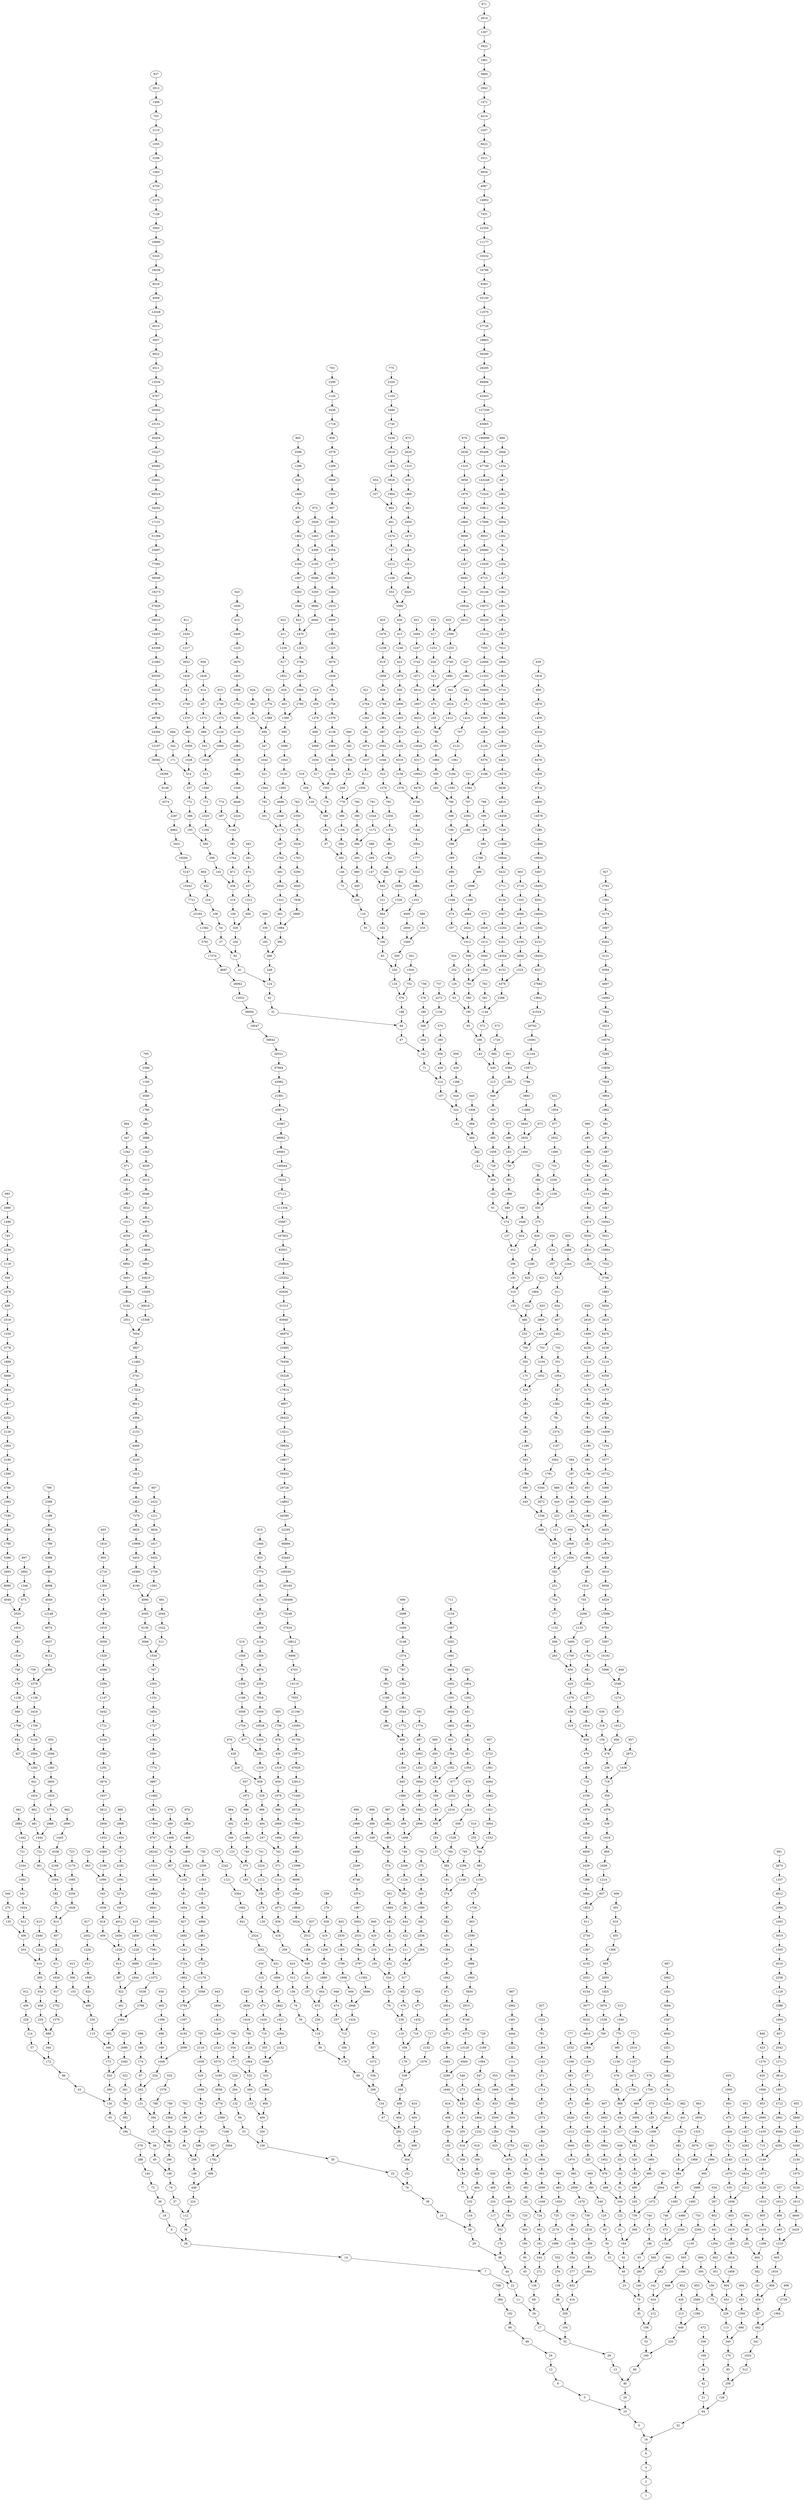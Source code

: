 strict digraph "" {
	2 -> 1;
	3 -> 10;
	10 -> 5;
	5 -> 16;
	16 -> 8;
	8 -> 4;
	4 -> 2;
	6 -> 3;
	7 -> 22;
	22 -> 11;
	11 -> 34;
	34 -> 17;
	17 -> 52;
	52 -> 26;
	26 -> 13;
	13 -> 40;
	40 -> 20;
	20 -> 10;
	9 -> 28;
	28 -> 14;
	14 -> 7;
	12 -> 6;
	15 -> 46;
	46 -> 23;
	23 -> 70;
	70 -> 35;
	35 -> 106;
	106 -> 53;
	53 -> 160;
	160 -> 80;
	80 -> 40;
	18 -> 9;
	19 -> 58;
	58 -> 29;
	29 -> 88;
	88 -> 44;
	44 -> 22;
	21 -> 64;
	64 -> 32;
	32 -> 16;
	24 -> 12;
	25 -> 76;
	76 -> 38;
	38 -> 19;
	27 -> 82;
	82 -> 41;
	41 -> 124;
	124 -> 62;
	62 -> 31;
	31 -> 94;
	94 -> 47;
	47 -> 142;
	142 -> 71;
	71 -> 214;
	214 -> 107;
	107 -> 322;
	322 -> 161;
	161 -> 484;
	484 -> 242;
	242 -> 121;
	121 -> 364;
	364 -> 182;
	182 -> 91;
	91 -> 274;
	274 -> 137;
	137 -> 412;
	412 -> 206;
	206 -> 103;
	103 -> 310;
	310 -> 155;
	155 -> 466;
	466 -> 233;
	233 -> 700;
	700 -> 350;
	350 -> 175;
	175 -> 526;
	526 -> 263;
	263 -> 790;
	790 -> 395;
	395 -> 1186;
	1186 -> 593;
	593 -> 1780;
	1780 -> 890;
	890 -> 445;
	445 -> 1336;
	1336 -> 668;
	668 -> 334;
	334 -> 167;
	167 -> 502;
	502 -> 251;
	251 -> 754;
	754 -> 377;
	377 -> 1132;
	1132 -> 566;
	566 -> 283;
	283 -> 850;
	850 -> 425;
	425 -> 1276;
	1276 -> 638;
	638 -> 319;
	319 -> 958;
	958 -> 479;
	479 -> 1438;
	1438 -> 719;
	719 -> 2158;
	2158 -> 1079;
	1079 -> 3238;
	3238 -> 1619;
	1619 -> 4858;
	4858 -> 2429;
	2429 -> 7288;
	7288 -> 3644;
	3644 -> 1822;
	1822 -> 911;
	911 -> 2734;
	2734 -> 1367;
	1367 -> 4102;
	4102 -> 2051;
	2051 -> 6154;
	6154 -> 3077;
	3077 -> 9232;
	9232 -> 4616;
	4616 -> 2308;
	2308 -> 1154;
	1154 -> 577;
	577 -> 1732;
	1732 -> 866;
	866 -> 433;
	433 -> 1300;
	1300 -> 650;
	650 -> 325;
	325 -> 976;
	976 -> 488;
	488 -> 244;
	244 -> 122;
	122 -> 61;
	61 -> 184;
	184 -> 92;
	92 -> 46;
	30 -> 15;
	33 -> 100;
	100 -> 50;
	50 -> 25;
	36 -> 18;
	37 -> 112;
	112 -> 56;
	56 -> 28;
	39 -> 118;
	118 -> 59;
	59 -> 178;
	178 -> 89;
	89 -> 268;
	268 -> 134;
	134 -> 67;
	67 -> 202;
	202 -> 101;
	101 -> 304;
	304 -> 152;
	152 -> 76;
	42 -> 21;
	43 -> 130;
	130 -> 65;
	65 -> 196;
	196 -> 98;
	98 -> 49;
	49 -> 148;
	148 -> 74;
	74 -> 37;
	45 -> 136;
	136 -> 68;
	68 -> 34;
	48 -> 24;
	51 -> 154;
	154 -> 77;
	77 -> 232;
	232 -> 116;
	116 -> 58;
	54 -> 27;
	55 -> 166;
	166 -> 83;
	83 -> 250;
	250 -> 125;
	125 -> 376;
	376 -> 188;
	188 -> 94;
	57 -> 172;
	172 -> 86;
	86 -> 43;
	60 -> 30;
	63 -> 190;
	190 -> 95;
	95 -> 286;
	286 -> 143;
	143 -> 430;
	430 -> 215;
	215 -> 646;
	646 -> 323;
	323 -> 970;
	970 -> 485;
	485 -> 1456;
	1456 -> 728;
	728 -> 364;
	66 -> 33;
	69 -> 208;
	208 -> 104;
	104 -> 52;
	72 -> 36;
	73 -> 220;
	220 -> 110;
	110 -> 55;
	75 -> 226;
	226 -> 113;
	113 -> 340;
	340 -> 170;
	170 -> 85;
	85 -> 256;
	256 -> 128;
	128 -> 64;
	78 -> 39;
	79 -> 238;
	238 -> 119;
	119 -> 358;
	358 -> 179;
	179 -> 538;
	538 -> 269;
	269 -> 808;
	808 -> 404;
	404 -> 202;
	81 -> 244;
	84 -> 42;
	87 -> 262;
	262 -> 131;
	131 -> 394;
	394 -> 197;
	197 -> 592;
	592 -> 296;
	296 -> 148;
	90 -> 45;
	93 -> 280;
	280 -> 140;
	140 -> 70;
	96 -> 48;
	97 -> 292;
	292 -> 146;
	146 -> 73;
	99 -> 298;
	298 -> 149;
	149 -> 448;
	448 -> 224;
	224 -> 112;
	102 -> 51;
	105 -> 316;
	316 -> 158;
	158 -> 79;
	108 -> 54;
	109 -> 328;
	328 -> 164;
	164 -> 82;
	111 -> 334;
	114 -> 57;
	115 -> 346;
	346 -> 173;
	173 -> 520;
	520 -> 260;
	260 -> 130;
	117 -> 352;
	352 -> 176;
	176 -> 88;
	120 -> 60;
	123 -> 370;
	370 -> 185;
	185 -> 556;
	556 -> 278;
	278 -> 139;
	139 -> 418;
	418 -> 209;
	209 -> 628;
	628 -> 314;
	314 -> 157;
	157 -> 472;
	472 -> 236;
	236 -> 118;
	126 -> 63;
	127 -> 382;
	382 -> 191;
	191 -> 574;
	574 -> 287;
	287 -> 862;
	862 -> 431;
	431 -> 1294;
	1294 -> 647;
	647 -> 1942;
	1942 -> 971;
	971 -> 2914;
	2914 -> 1457;
	1457 -> 4372;
	4372 -> 2186;
	2186 -> 1093;
	1093 -> 3280;
	3280 -> 1640;
	1640 -> 820;
	820 -> 410;
	410 -> 205;
	205 -> 616;
	616 -> 308;
	308 -> 154;
	129 -> 388;
	388 -> 194;
	194 -> 97;
	132 -> 66;
	133 -> 400;
	400 -> 200;
	200 -> 100;
	135 -> 406;
	406 -> 203;
	203 -> 610;
	610 -> 305;
	305 -> 916;
	916 -> 458;
	458 -> 229;
	229 -> 688;
	688 -> 344;
	344 -> 172;
	138 -> 69;
	141 -> 424;
	424 -> 212;
	212 -> 106;
	144 -> 72;
	145 -> 436;
	436 -> 218;
	218 -> 109;
	147 -> 442;
	442 -> 221;
	221 -> 664;
	664 -> 332;
	332 -> 166;
	150 -> 75;
	151 -> 454;
	454 -> 227;
	227 -> 682;
	682 -> 341;
	341 -> 1024;
	1024 -> 512;
	512 -> 256;
	153 -> 460;
	460 -> 230;
	230 -> 115;
	156 -> 78;
	159 -> 478;
	478 -> 239;
	239 -> 718;
	718 -> 359;
	359 -> 1078;
	1078 -> 539;
	539 -> 1618;
	1618 -> 809;
	809 -> 2428;
	2428 -> 1214;
	1214 -> 607;
	607 -> 1822;
	162 -> 81;
	163 -> 490;
	490 -> 245;
	245 -> 736;
	736 -> 368;
	368 -> 184;
	165 -> 496;
	496 -> 248;
	248 -> 124;
	168 -> 84;
	169 -> 508;
	508 -> 254;
	254 -> 127;
	171 -> 514;
	514 -> 257;
	257 -> 772;
	772 -> 386;
	386 -> 193;
	193 -> 580;
	580 -> 290;
	290 -> 145;
	174 -> 87;
	177 -> 532;
	532 -> 266;
	266 -> 133;
	180 -> 90;
	181 -> 544;
	544 -> 272;
	272 -> 136;
	183 -> 550;
	550 -> 275;
	275 -> 826;
	826 -> 413;
	413 -> 1240;
	1240 -> 620;
	620 -> 310;
	186 -> 93;
	187 -> 562;
	562 -> 281;
	281 -> 844;
	844 -> 422;
	422 -> 211;
	211 -> 634;
	634 -> 317;
	317 -> 952;
	952 -> 476;
	476 -> 238;
	189 -> 568;
	568 -> 284;
	284 -> 142;
	192 -> 96;
	195 -> 586;
	586 -> 293;
	293 -> 880;
	880 -> 440;
	440 -> 220;
	198 -> 99;
	199 -> 598;
	598 -> 299;
	299 -> 898;
	898 -> 449;
	449 -> 1348;
	1348 -> 674;
	674 -> 337;
	337 -> 1012;
	1012 -> 506;
	506 -> 253;
	253 -> 760;
	760 -> 380;
	380 -> 190;
	201 -> 604;
	604 -> 302;
	302 -> 151;
	204 -> 102;
	207 -> 622;
	622 -> 311;
	311 -> 934;
	934 -> 467;
	467 -> 1402;
	1402 -> 701;
	701 -> 2104;
	2104 -> 1052;
	1052 -> 526;
	210 -> 105;
	213 -> 640;
	640 -> 320;
	320 -> 160;
	216 -> 108;
	217 -> 652;
	652 -> 326;
	326 -> 163;
	219 -> 658;
	658 -> 329;
	329 -> 988;
	988 -> 494;
	494 -> 247;
	247 -> 742;
	742 -> 371;
	371 -> 1114;
	1114 -> 557;
	557 -> 1672;
	1672 -> 836;
	836 -> 418;
	222 -> 111;
	223 -> 670;
	670 -> 335;
	335 -> 1006;
	1006 -> 503;
	503 -> 1510;
	1510 -> 755;
	755 -> 2266;
	2266 -> 1133;
	1133 -> 3400;
	3400 -> 1700;
	1700 -> 850;
	225 -> 676;
	676 -> 338;
	338 -> 169;
	228 -> 114;
	231 -> 694;
	694 -> 347;
	347 -> 1042;
	1042 -> 521;
	521 -> 1564;
	1564 -> 782;
	782 -> 391;
	391 -> 1174;
	1174 -> 587;
	587 -> 1762;
	1762 -> 881;
	881 -> 2644;
	2644 -> 1322;
	1322 -> 661;
	661 -> 1984;
	1984 -> 992;
	992 -> 496;
	234 -> 117;
	235 -> 706;
	706 -> 353;
	353 -> 1060;
	1060 -> 530;
	530 -> 265;
	265 -> 796;
	796 -> 398;
	398 -> 199;
	237 -> 712;
	712 -> 356;
	356 -> 178;
	240 -> 120;
	241 -> 724;
	724 -> 362;
	362 -> 181;
	243 -> 730;
	730 -> 365;
	365 -> 1096;
	1096 -> 548;
	548 -> 274;
	246 -> 123;
	249 -> 748;
	748 -> 374;
	374 -> 187;
	252 -> 126;
	255 -> 766;
	766 -> 383;
	383 -> 1150;
	1150 -> 575;
	575 -> 1726;
	1726 -> 863;
	863 -> 2590;
	2590 -> 1295;
	1295 -> 3886;
	3886 -> 1943;
	1943 -> 5830;
	5830 -> 2915;
	2915 -> 8746;
	8746 -> 4373;
	4373 -> 13120;
	13120 -> 6560;
	6560 -> 3280;
	258 -> 129;
	259 -> 778;
	778 -> 389;
	389 -> 1168;
	1168 -> 584;
	584 -> 292;
	261 -> 784;
	784 -> 392;
	392 -> 196;
	264 -> 132;
	267 -> 802;
	802 -> 401;
	401 -> 1204;
	1204 -> 602;
	602 -> 301;
	301 -> 904;
	904 -> 452;
	452 -> 226;
	270 -> 135;
	271 -> 814;
	814 -> 407;
	407 -> 1222;
	1222 -> 611;
	611 -> 1834;
	1834 -> 917;
	917 -> 2752;
	2752 -> 1376;
	1376 -> 688;
	273 -> 820;
	276 -> 138;
	277 -> 832;
	832 -> 416;
	416 -> 208;
	279 -> 838;
	838 -> 419;
	419 -> 1258;
	1258 -> 629;
	629 -> 1888;
	1888 -> 944;
	944 -> 472;
	282 -> 141;
	285 -> 856;
	856 -> 428;
	428 -> 214;
	288 -> 144;
	289 -> 868;
	868 -> 434;
	434 -> 217;
	291 -> 874;
	874 -> 437;
	437 -> 1312;
	1312 -> 656;
	656 -> 328;
	294 -> 147;
	295 -> 886;
	886 -> 443;
	443 -> 1330;
	1330 -> 665;
	665 -> 1996;
	1996 -> 998;
	998 -> 499;
	499 -> 1498;
	1498 -> 749;
	749 -> 2248;
	2248 -> 1124;
	1124 -> 562;
	297 -> 892;
	892 -> 446;
	446 -> 223;
	300 -> 150;
	303 -> 910;
	910 -> 455;
	455 -> 1366;
	1366 -> 683;
	683 -> 2050;
	2050 -> 1025;
	1025 -> 3076;
	3076 -> 1538;
	1538 -> 769;
	769 -> 2308;
	306 -> 153;
	307 -> 922;
	922 -> 461;
	461 -> 1384;
	1384 -> 692;
	692 -> 346;
	309 -> 928;
	928 -> 464;
	464 -> 232;
	312 -> 156;
	313 -> 940;
	940 -> 470;
	470 -> 235;
	315 -> 946;
	946 -> 473;
	473 -> 1420;
	1420 -> 710;
	710 -> 355;
	355 -> 1066;
	1066 -> 533;
	533 -> 1600;
	1600 -> 800;
	800 -> 400;
	318 -> 159;
	321 -> 964;
	964 -> 482;
	482 -> 241;
	324 -> 162;
	327 -> 982;
	982 -> 491;
	491 -> 1474;
	1474 -> 737;
	737 -> 2212;
	2212 -> 1106;
	1106 -> 553;
	553 -> 1660;
	1660 -> 830;
	830 -> 415;
	415 -> 1246;
	1246 -> 623;
	623 -> 1870;
	1870 -> 935;
	935 -> 2806;
	2806 -> 1403;
	1403 -> 4210;
	4210 -> 2105;
	2105 -> 6316;
	6316 -> 3158;
	3158 -> 1579;
	1579 -> 4738;
	4738 -> 2369;
	2369 -> 7108;
	7108 -> 3554;
	3554 -> 1777;
	1777 -> 5332;
	5332 -> 2666;
	2666 -> 1333;
	1333 -> 4000;
	4000 -> 2000;
	2000 -> 1000;
	1000 -> 500;
	500 -> 250;
	330 -> 165;
	331 -> 994;
	994 -> 497;
	497 -> 1492;
	1492 -> 746;
	746 -> 373;
	373 -> 1120;
	1120 -> 560;
	560 -> 280;
	333 -> 1000;
	336 -> 168;
	339 -> 1018;
	1018 -> 509;
	509 -> 1528;
	1528 -> 764;
	764 -> 382;
	342 -> 171;
	343 -> 1030;
	1030 -> 515;
	515 -> 1546;
	1546 -> 773;
	773 -> 2320;
	2320 -> 1160;
	1160 -> 580;
	345 -> 1036;
	1036 -> 518;
	518 -> 259;
	348 -> 174;
	349 -> 1048;
	1048 -> 524;
	524 -> 262;
	351 -> 1054;
	1054 -> 527;
	527 -> 1582;
	1582 -> 791;
	791 -> 2374;
	2374 -> 1187;
	1187 -> 3562;
	3562 -> 1781;
	1781 -> 5344;
	5344 -> 2672;
	2672 -> 1336;
	354 -> 177;
	357 -> 1072;
	1072 -> 536;
	536 -> 268;
	360 -> 180;
	361 -> 1084;
	1084 -> 542;
	542 -> 271;
	363 -> 1090;
	1090 -> 545;
	545 -> 1636;
	1636 -> 818;
	818 -> 409;
	409 -> 1228;
	1228 -> 614;
	614 -> 307;
	366 -> 183;
	367 -> 1102;
	1102 -> 551;
	551 -> 1654;
	1654 -> 827;
	827 -> 2482;
	2482 -> 1241;
	1241 -> 3724;
	3724 -> 1862;
	1862 -> 931;
	931 -> 2794;
	2794 -> 1397;
	1397 -> 4192;
	4192 -> 2096;
	2096 -> 1048;
	369 -> 1108;
	1108 -> 554;
	554 -> 277;
	372 -> 186;
	375 -> 1126;
	1126 -> 563;
	563 -> 1690;
	1690 -> 845;
	845 -> 2536;
	2536 -> 1268;
	1268 -> 634;
	378 -> 189;
	379 -> 1138;
	1138 -> 569;
	569 -> 1708;
	1708 -> 854;
	854 -> 427;
	427 -> 1282;
	1282 -> 641;
	641 -> 1924;
	1924 -> 962;
	962 -> 481;
	481 -> 1444;
	1444 -> 722;
	722 -> 361;
	381 -> 1144;
	1144 -> 572;
	572 -> 286;
	384 -> 192;
	385 -> 1156;
	1156 -> 578;
	578 -> 289;
	387 -> 1162;
	1162 -> 581;
	581 -> 1744;
	1744 -> 872;
	872 -> 436;
	390 -> 195;
	393 -> 1180;
	1180 -> 590;
	590 -> 295;
	396 -> 198;
	397 -> 1192;
	1192 -> 596;
	596 -> 298;
	399 -> 1198;
	1198 -> 599;
	599 -> 1798;
	1798 -> 899;
	899 -> 2698;
	2698 -> 1349;
	1349 -> 4048;
	4048 -> 2024;
	2024 -> 1012;
	402 -> 201;
	403 -> 1210;
	1210 -> 605;
	605 -> 1816;
	1816 -> 908;
	908 -> 454;
	405 -> 1216;
	1216 -> 608;
	608 -> 304;
	408 -> 204;
	411 -> 1234;
	1234 -> 617;
	617 -> 1852;
	1852 -> 926;
	926 -> 463;
	463 -> 1390;
	1390 -> 695;
	695 -> 2086;
	2086 -> 1043;
	1043 -> 3130;
	3130 -> 1565;
	1565 -> 4696;
	4696 -> 2348;
	2348 -> 1174;
	414 -> 207;
	417 -> 1252;
	1252 -> 626;
	626 -> 313;
	420 -> 210;
	421 -> 1264;
	1264 -> 632;
	632 -> 316;
	423 -> 1270;
	1270 -> 635;
	635 -> 1906;
	1906 -> 953;
	953 -> 2860;
	2860 -> 1430;
	1430 -> 715;
	715 -> 2146;
	2146 -> 1073;
	1073 -> 3220;
	3220 -> 1610;
	1610 -> 805;
	805 -> 2416;
	2416 -> 1208;
	1208 -> 604;
	426 -> 213;
	429 -> 1288;
	1288 -> 644;
	644 -> 322;
	432 -> 216;
	435 -> 1306;
	1306 -> 653;
	653 -> 1960;
	1960 -> 980;
	980 -> 490;
	438 -> 219;
	439 -> 1318;
	1318 -> 659;
	659 -> 1978;
	1978 -> 989;
	989 -> 2968;
	2968 -> 1484;
	1484 -> 742;
	441 -> 1324;
	1324 -> 662;
	662 -> 331;
	444 -> 222;
	447 -> 1342;
	1342 -> 671;
	671 -> 2014;
	2014 -> 1007;
	1007 -> 3022;
	3022 -> 1511;
	1511 -> 4534;
	4534 -> 2267;
	2267 -> 6802;
	6802 -> 3401;
	3401 -> 10204;
	10204 -> 5102;
	5102 -> 2551;
	2551 -> 7654;
	7654 -> 3827;
	3827 -> 11482;
	11482 -> 5741;
	5741 -> 17224;
	17224 -> 8612;
	8612 -> 4306;
	4306 -> 2153;
	2153 -> 6460;
	6460 -> 3230;
	3230 -> 1615;
	1615 -> 4846;
	4846 -> 2423;
	2423 -> 7270;
	7270 -> 3635;
	3635 -> 10906;
	10906 -> 5453;
	5453 -> 16360;
	16360 -> 8180;
	8180 -> 4090;
	4090 -> 2045;
	2045 -> 6136;
	6136 -> 3068;
	3068 -> 1534;
	1534 -> 767;
	767 -> 2302;
	2302 -> 1151;
	1151 -> 3454;
	3454 -> 1727;
	1727 -> 5182;
	5182 -> 2591;
	2591 -> 7774;
	7774 -> 3887;
	3887 -> 11662;
	11662 -> 5831;
	5831 -> 17494;
	17494 -> 8747;
	8747 -> 26242;
	26242 -> 13121;
	13121 -> 39364;
	39364 -> 19682;
	19682 -> 9841;
	9841 -> 29524;
	29524 -> 14762;
	14762 -> 7381;
	7381 -> 22144;
	22144 -> 11072;
	11072 -> 5536;
	5536 -> 2768;
	2768 -> 1384;
	450 -> 225;
	451 -> 1354;
	1354 -> 677;
	677 -> 2032;
	2032 -> 1016;
	1016 -> 508;
	453 -> 1360;
	1360 -> 680;
	680 -> 340;
	456 -> 228;
	457 -> 1372;
	1372 -> 686;
	686 -> 343;
	459 -> 1378;
	1378 -> 689;
	689 -> 2068;
	2068 -> 1034;
	1034 -> 517;
	517 -> 1552;
	1552 -> 776;
	776 -> 388;
	462 -> 231;
	465 -> 1396;
	1396 -> 698;
	698 -> 349;
	468 -> 234;
	469 -> 1408;
	1408 -> 704;
	704 -> 352;
	471 -> 1414;
	1414 -> 707;
	707 -> 2122;
	2122 -> 1061;
	1061 -> 3184;
	3184 -> 1592;
	1592 -> 796;
	474 -> 237;
	475 -> 1426;
	1426 -> 713;
	713 -> 2140;
	2140 -> 1070;
	1070 -> 535;
	535 -> 1606;
	1606 -> 803;
	803 -> 2410;
	2410 -> 1205;
	1205 -> 3616;
	3616 -> 1808;
	1808 -> 904;
	477 -> 1432;
	1432 -> 716;
	716 -> 358;
	480 -> 240;
	483 -> 1450;
	1450 -> 725;
	725 -> 2176;
	2176 -> 1088;
	1088 -> 544;
	486 -> 243;
	487 -> 1462;
	1462 -> 731;
	731 -> 2194;
	2194 -> 1097;
	1097 -> 3292;
	3292 -> 1646;
	1646 -> 823;
	823 -> 2470;
	2470 -> 1235;
	1235 -> 3706;
	3706 -> 1853;
	1853 -> 5560;
	5560 -> 2780;
	2780 -> 1390;
	489 -> 1468;
	1468 -> 734;
	734 -> 367;
	492 -> 246;
	493 -> 1480;
	1480 -> 740;
	740 -> 370;
	495 -> 1486;
	1486 -> 743;
	743 -> 2230;
	2230 -> 1115;
	1115 -> 3346;
	3346 -> 1673;
	1673 -> 5020;
	5020 -> 2510;
	2510 -> 1255;
	1255 -> 3766;
	3766 -> 1883;
	1883 -> 5650;
	5650 -> 2825;
	2825 -> 8476;
	8476 -> 4238;
	4238 -> 2119;
	2119 -> 6358;
	6358 -> 3179;
	3179 -> 9538;
	9538 -> 4769;
	4769 -> 14308;
	14308 -> 7154;
	7154 -> 3577;
	3577 -> 10732;
	10732 -> 5366;
	5366 -> 2683;
	2683 -> 8050;
	8050 -> 4025;
	4025 -> 12076;
	12076 -> 6038;
	6038 -> 3019;
	3019 -> 9058;
	9058 -> 4529;
	4529 -> 13588;
	13588 -> 6794;
	6794 -> 3397;
	3397 -> 10192;
	10192 -> 5096;
	5096 -> 2548;
	2548 -> 1274;
	1274 -> 637;
	637 -> 1912;
	1912 -> 956;
	956 -> 478;
	498 -> 249;
	501 -> 1504;
	1504 -> 752;
	752 -> 376;
	504 -> 252;
	505 -> 1516;
	1516 -> 758;
	758 -> 379;
	507 -> 1522;
	1522 -> 761;
	761 -> 2284;
	2284 -> 1142;
	1142 -> 571;
	571 -> 1714;
	1714 -> 857;
	857 -> 2572;
	2572 -> 1286;
	1286 -> 643;
	643 -> 1930;
	1930 -> 965;
	965 -> 2896;
	2896 -> 1448;
	1448 -> 724;
	510 -> 255;
	511 -> 1534;
	513 -> 1540;
	1540 -> 770;
	770 -> 385;
	516 -> 258;
	519 -> 1558;
	1558 -> 779;
	779 -> 2338;
	2338 -> 1169;
	1169 -> 3508;
	3508 -> 1754;
	1754 -> 877;
	877 -> 2632;
	2632 -> 1316;
	1316 -> 658;
	522 -> 261;
	523 -> 1570;
	1570 -> 785;
	785 -> 2356;
	2356 -> 1178;
	1178 -> 589;
	589 -> 1768;
	1768 -> 884;
	884 -> 442;
	525 -> 1576;
	1576 -> 788;
	788 -> 394;
	528 -> 264;
	529 -> 1588;
	1588 -> 794;
	794 -> 397;
	531 -> 1594;
	1594 -> 797;
	797 -> 2392;
	2392 -> 1196;
	1196 -> 598;
	534 -> 267;
	537 -> 1612;
	1612 -> 806;
	806 -> 403;
	540 -> 270;
	541 -> 1624;
	1624 -> 812;
	812 -> 406;
	543 -> 1630;
	1630 -> 815;
	815 -> 2446;
	2446 -> 1223;
	1223 -> 3670;
	3670 -> 1835;
	1835 -> 5506;
	5506 -> 2753;
	2753 -> 8260;
	8260 -> 4130;
	4130 -> 2065;
	2065 -> 6196;
	6196 -> 3098;
	3098 -> 1549;
	1549 -> 4648;
	4648 -> 2324;
	2324 -> 1162;
	546 -> 273;
	547 -> 1642;
	1642 -> 821;
	821 -> 2464;
	2464 -> 1232;
	1232 -> 616;
	549 -> 1648;
	1648 -> 824;
	824 -> 412;
	552 -> 276;
	555 -> 1666;
	1666 -> 833;
	833 -> 2500;
	2500 -> 1250;
	1250 -> 625;
	625 -> 1876;
	1876 -> 938;
	938 -> 469;
	558 -> 279;
	559 -> 1678;
	1678 -> 839;
	839 -> 2518;
	2518 -> 1259;
	1259 -> 3778;
	3778 -> 1889;
	1889 -> 5668;
	5668 -> 2834;
	2834 -> 1417;
	1417 -> 4252;
	4252 -> 2126;
	2126 -> 1063;
	1063 -> 3190;
	3190 -> 1595;
	1595 -> 4786;
	4786 -> 2393;
	2393 -> 7180;
	7180 -> 3590;
	3590 -> 1795;
	1795 -> 5386;
	5386 -> 2693;
	2693 -> 8080;
	8080 -> 4040;
	4040 -> 2020;
	2020 -> 1010;
	1010 -> 505;
	561 -> 1684;
	1684 -> 842;
	842 -> 421;
	564 -> 282;
	565 -> 1696;
	1696 -> 848;
	848 -> 424;
	567 -> 1702;
	1702 -> 851;
	851 -> 2554;
	2554 -> 1277;
	1277 -> 3832;
	3832 -> 1916;
	1916 -> 958;
	570 -> 285;
	573 -> 1720;
	1720 -> 860;
	860 -> 430;
	576 -> 288;
	579 -> 1738;
	1738 -> 869;
	869 -> 2608;
	2608 -> 1304;
	1304 -> 652;
	582 -> 291;
	583 -> 1750;
	1750 -> 875;
	875 -> 2626;
	2626 -> 1313;
	1313 -> 3940;
	3940 -> 1970;
	1970 -> 985;
	985 -> 2956;
	2956 -> 1478;
	1478 -> 739;
	739 -> 2218;
	2218 -> 1109;
	1109 -> 3328;
	3328 -> 1664;
	1664 -> 832;
	585 -> 1756;
	1756 -> 878;
	878 -> 439;
	588 -> 294;
	591 -> 1774;
	1774 -> 887;
	887 -> 2662;
	2662 -> 1331;
	1331 -> 3994;
	3994 -> 1997;
	1997 -> 5992;
	5992 -> 2996;
	2996 -> 1498;
	594 -> 297;
	595 -> 1786;
	1786 -> 893;
	893 -> 2680;
	2680 -> 1340;
	1340 -> 670;
	597 -> 1792;
	1792 -> 896;
	896 -> 448;
	600 -> 300;
	601 -> 1804;
	1804 -> 902;
	902 -> 451;
	603 -> 1810;
	1810 -> 905;
	905 -> 2716;
	2716 -> 1358;
	1358 -> 679;
	679 -> 2038;
	2038 -> 1019;
	1019 -> 3058;
	3058 -> 1529;
	1529 -> 4588;
	4588 -> 2294;
	2294 -> 1147;
	1147 -> 3442;
	3442 -> 1721;
	1721 -> 5164;
	5164 -> 2582;
	2582 -> 1291;
	1291 -> 3874;
	3874 -> 1937;
	1937 -> 5812;
	5812 -> 2906;
	2906 -> 1453;
	1453 -> 4360;
	4360 -> 2180;
	2180 -> 1090;
	606 -> 303;
	609 -> 1828;
	1828 -> 914;
	914 -> 457;
	612 -> 306;
	613 -> 1840;
	1840 -> 920;
	920 -> 460;
	615 -> 1846;
	1846 -> 923;
	923 -> 2770;
	2770 -> 1385;
	1385 -> 4156;
	4156 -> 2078;
	2078 -> 1039;
	1039 -> 3118;
	3118 -> 1559;
	1559 -> 4678;
	4678 -> 2339;
	2339 -> 7018;
	7018 -> 3509;
	3509 -> 10528;
	10528 -> 5264;
	5264 -> 2632;
	618 -> 309;
	619 -> 1858;
	1858 -> 929;
	929 -> 2788;
	2788 -> 1394;
	1394 -> 697;
	697 -> 2092;
	2092 -> 1046;
	1046 -> 523;
	621 -> 1864;
	1864 -> 932;
	932 -> 466;
	624 -> 312;
	627 -> 1882;
	1882 -> 941;
	941 -> 2824;
	2824 -> 1412;
	1412 -> 706;
	630 -> 315;
	631 -> 1894;
	1894 -> 947;
	947 -> 2842;
	2842 -> 1421;
	1421 -> 4264;
	4264 -> 2132;
	2132 -> 1066;
	633 -> 1900;
	1900 -> 950;
	950 -> 475;
	636 -> 318;
	639 -> 1918;
	1918 -> 959;
	959 -> 2878;
	2878 -> 1439;
	1439 -> 4318;
	4318 -> 2159;
	2159 -> 6478;
	6478 -> 3239;
	3239 -> 9718;
	9718 -> 4859;
	4859 -> 14578;
	14578 -> 7289;
	7289 -> 21868;
	21868 -> 10934;
	10934 -> 5467;
	5467 -> 16402;
	16402 -> 8201;
	8201 -> 24604;
	24604 -> 12302;
	12302 -> 6151;
	6151 -> 18454;
	18454 -> 9227;
	9227 -> 27682;
	27682 -> 13841;
	13841 -> 41524;
	41524 -> 20762;
	20762 -> 10381;
	10381 -> 31144;
	31144 -> 15572;
	15572 -> 7786;
	7786 -> 3893;
	3893 -> 11680;
	11680 -> 5840;
	5840 -> 2920;
	2920 -> 1460;
	1460 -> 730;
	642 -> 321;
	645 -> 1936;
	1936 -> 968;
	968 -> 484;
	648 -> 324;
	649 -> 1948;
	1948 -> 974;
	974 -> 487;
	651 -> 1954;
	1954 -> 977;
	977 -> 2932;
	2932 -> 1466;
	1466 -> 733;
	733 -> 2200;
	2200 -> 1100;
	1100 -> 550;
	654 -> 327;
	655 -> 1966;
	1966 -> 983;
	983 -> 2950;
	2950 -> 1475;
	1475 -> 4426;
	4426 -> 2213;
	2213 -> 6640;
	6640 -> 3320;
	3320 -> 1660;
	657 -> 1972;
	1972 -> 986;
	986 -> 493;
	660 -> 330;
	663 -> 1990;
	1990 -> 995;
	995 -> 2986;
	2986 -> 1493;
	1493 -> 4480;
	4480 -> 2240;
	2240 -> 1120;
	666 -> 333;
	667 -> 2002;
	2002 -> 1001;
	1001 -> 3004;
	3004 -> 1502;
	1502 -> 751;
	751 -> 2254;
	2254 -> 1127;
	1127 -> 3382;
	3382 -> 1691;
	1691 -> 5074;
	5074 -> 2537;
	2537 -> 7612;
	7612 -> 3806;
	3806 -> 1903;
	1903 -> 5710;
	5710 -> 2855;
	2855 -> 8566;
	8566 -> 4283;
	4283 -> 12850;
	12850 -> 6425;
	6425 -> 19276;
	19276 -> 9638;
	9638 -> 4819;
	4819 -> 14458;
	14458 -> 7229;
	7229 -> 21688;
	21688 -> 10844;
	10844 -> 5422;
	5422 -> 2711;
	2711 -> 8134;
	8134 -> 4067;
	4067 -> 12202;
	12202 -> 6101;
	6101 -> 18304;
	18304 -> 9152;
	9152 -> 4576;
	4576 -> 2288;
	2288 -> 1144;
	669 -> 2008;
	2008 -> 1004;
	1004 -> 502;
	672 -> 336;
	673 -> 2020;
	675 -> 2026;
	2026 -> 1013;
	1013 -> 3040;
	3040 -> 1520;
	1520 -> 760;
	678 -> 339;
	681 -> 2044;
	2044 -> 1022;
	1022 -> 511;
	684 -> 342;
	685 -> 2056;
	2056 -> 1028;
	1028 -> 514;
	687 -> 2062;
	2062 -> 1031;
	1031 -> 3094;
	3094 -> 1547;
	1547 -> 4642;
	4642 -> 2321;
	2321 -> 6964;
	6964 -> 3482;
	3482 -> 1741;
	1741 -> 5224;
	5224 -> 2612;
	2612 -> 1306;
	690 -> 345;
	691 -> 2074;
	2074 -> 1037;
	1037 -> 3112;
	3112 -> 1556;
	1556 -> 778;
	693 -> 2080;
	2080 -> 1040;
	1040 -> 520;
	696 -> 348;
	699 -> 2098;
	2098 -> 1049;
	1049 -> 3148;
	3148 -> 1574;
	1574 -> 787;
	787 -> 2362;
	2362 -> 1181;
	1181 -> 3544;
	3544 -> 1772;
	1772 -> 886;
	702 -> 351;
	703 -> 2110;
	2110 -> 1055;
	1055 -> 3166;
	3166 -> 1583;
	1583 -> 4750;
	4750 -> 2375;
	2375 -> 7126;
	7126 -> 3563;
	3563 -> 10690;
	10690 -> 5345;
	5345 -> 16036;
	16036 -> 8018;
	8018 -> 4009;
	4009 -> 12028;
	12028 -> 6014;
	6014 -> 3007;
	3007 -> 9022;
	9022 -> 4511;
	4511 -> 13534;
	13534 -> 6767;
	6767 -> 20302;
	20302 -> 10151;
	10151 -> 30454;
	30454 -> 15227;
	15227 -> 45682;
	45682 -> 22841;
	22841 -> 68524;
	68524 -> 34262;
	34262 -> 17131;
	17131 -> 51394;
	51394 -> 25697;
	25697 -> 77092;
	77092 -> 38546;
	38546 -> 19273;
	19273 -> 57820;
	57820 -> 28910;
	28910 -> 14455;
	14455 -> 43366;
	43366 -> 21683;
	21683 -> 65050;
	65050 -> 32525;
	32525 -> 97576;
	97576 -> 48788;
	48788 -> 24394;
	24394 -> 12197;
	12197 -> 36592;
	36592 -> 18296;
	18296 -> 9148;
	9148 -> 4574;
	4574 -> 2287;
	2287 -> 6862;
	6862 -> 3431;
	3431 -> 10294;
	10294 -> 5147;
	5147 -> 15442;
	15442 -> 7721;
	7721 -> 23164;
	23164 -> 11582;
	11582 -> 5791;
	5791 -> 17374;
	17374 -> 8687;
	8687 -> 26062;
	26062 -> 13031;
	13031 -> 39094;
	39094 -> 19547;
	19547 -> 58642;
	58642 -> 29321;
	29321 -> 87964;
	87964 -> 43982;
	43982 -> 21991;
	21991 -> 65974;
	65974 -> 32987;
	32987 -> 98962;
	98962 -> 49481;
	49481 -> 148444;
	148444 -> 74222;
	74222 -> 37111;
	37111 -> 111334;
	111334 -> 55667;
	55667 -> 167002;
	167002 -> 83501;
	83501 -> 250504;
	250504 -> 125252;
	125252 -> 62626;
	62626 -> 31313;
	31313 -> 93940;
	93940 -> 46970;
	46970 -> 23485;
	23485 -> 70456;
	70456 -> 35228;
	35228 -> 17614;
	17614 -> 8807;
	8807 -> 26422;
	26422 -> 13211;
	13211 -> 39634;
	39634 -> 19817;
	19817 -> 59452;
	59452 -> 29726;
	29726 -> 14863;
	14863 -> 44590;
	44590 -> 22295;
	22295 -> 66886;
	66886 -> 33443;
	33443 -> 100330;
	100330 -> 50165;
	50165 -> 150496;
	150496 -> 75248;
	75248 -> 37624;
	37624 -> 18812;
	18812 -> 9406;
	9406 -> 4703;
	4703 -> 14110;
	14110 -> 7055;
	7055 -> 21166;
	21166 -> 10583;
	10583 -> 31750;
	31750 -> 15875;
	15875 -> 47626;
	47626 -> 23813;
	23813 -> 71440;
	71440 -> 35720;
	35720 -> 17860;
	17860 -> 8930;
	8930 -> 4465;
	4465 -> 13396;
	13396 -> 6698;
	6698 -> 3349;
	3349 -> 10048;
	10048 -> 5024;
	5024 -> 2512;
	2512 -> 1256;
	1256 -> 628;
	705 -> 2116;
	2116 -> 1058;
	1058 -> 529;
	708 -> 354;
	709 -> 2128;
	2128 -> 1064;
	1064 -> 532;
	711 -> 2134;
	2134 -> 1067;
	1067 -> 3202;
	3202 -> 1601;
	1601 -> 4804;
	4804 -> 2402;
	2402 -> 1201;
	1201 -> 3604;
	3604 -> 1802;
	1802 -> 901;
	901 -> 2704;
	2704 -> 1352;
	1352 -> 676;
	714 -> 357;
	717 -> 2152;
	2152 -> 1076;
	1076 -> 538;
	720 -> 360;
	721 -> 2164;
	2164 -> 1082;
	1082 -> 541;
	723 -> 2170;
	2170 -> 1085;
	1085 -> 3256;
	3256 -> 1628;
	1628 -> 814;
	726 -> 363;
	727 -> 2182;
	2182 -> 1091;
	1091 -> 3274;
	3274 -> 1637;
	1637 -> 4912;
	4912 -> 2456;
	2456 -> 1228;
	729 -> 2188;
	2188 -> 1094;
	1094 -> 547;
	732 -> 366;
	735 -> 2206;
	2206 -> 1103;
	1103 -> 3310;
	3310 -> 1655;
	1655 -> 4966;
	4966 -> 2483;
	2483 -> 7450;
	7450 -> 3725;
	3725 -> 11176;
	11176 -> 5588;
	5588 -> 2794;
	738 -> 369;
	741 -> 2224;
	2224 -> 1112;
	1112 -> 556;
	744 -> 372;
	745 -> 2236;
	2236 -> 1118;
	1118 -> 559;
	747 -> 2242;
	2242 -> 1121;
	1121 -> 3364;
	3364 -> 1682;
	1682 -> 841;
	841 -> 2524;
	2524 -> 1262;
	1262 -> 631;
	750 -> 375;
	753 -> 2260;
	2260 -> 1130;
	1130 -> 565;
	756 -> 378;
	757 -> 2272;
	2272 -> 1136;
	1136 -> 568;
	759 -> 2278;
	2278 -> 1139;
	1139 -> 3418;
	3418 -> 1709;
	1709 -> 5128;
	5128 -> 2564;
	2564 -> 1282;
	762 -> 381;
	763 -> 2290;
	2290 -> 1145;
	1145 -> 3436;
	3436 -> 1718;
	1718 -> 859;
	859 -> 2578;
	2578 -> 1289;
	1289 -> 3868;
	3868 -> 1934;
	1934 -> 967;
	967 -> 2902;
	2902 -> 1451;
	1451 -> 4354;
	4354 -> 2177;
	2177 -> 6532;
	6532 -> 3266;
	3266 -> 1633;
	1633 -> 4900;
	4900 -> 2450;
	2450 -> 1225;
	1225 -> 3676;
	3676 -> 1838;
	1838 -> 919;
	919 -> 2758;
	2758 -> 1379;
	1379 -> 4138;
	4138 -> 2069;
	2069 -> 6208;
	6208 -> 3104;
	3104 -> 1552;
	765 -> 2296;
	2296 -> 1148;
	1148 -> 574;
	768 -> 384;
	771 -> 2314;
	2314 -> 1157;
	1157 -> 3472;
	3472 -> 1736;
	1736 -> 868;
	774 -> 387;
	775 -> 2326;
	2326 -> 1163;
	1163 -> 3490;
	3490 -> 1745;
	1745 -> 5236;
	5236 -> 2618;
	2618 -> 1309;
	1309 -> 3928;
	3928 -> 1964;
	1964 -> 982;
	777 -> 2332;
	2332 -> 1166;
	1166 -> 583;
	780 -> 390;
	781 -> 2344;
	2344 -> 1172;
	1172 -> 586;
	783 -> 2350;
	2350 -> 1175;
	1175 -> 3526;
	3526 -> 1763;
	1763 -> 5290;
	5290 -> 2645;
	2645 -> 7936;
	7936 -> 3968;
	3968 -> 1984;
	786 -> 393;
	789 -> 2368;
	2368 -> 1184;
	1184 -> 592;
	792 -> 396;
	793 -> 2380;
	2380 -> 1190;
	1190 -> 595;
	795 -> 2386;
	2386 -> 1193;
	1193 -> 3580;
	3580 -> 1790;
	1790 -> 895;
	895 -> 2686;
	2686 -> 1343;
	1343 -> 4030;
	4030 -> 2015;
	2015 -> 6046;
	6046 -> 3023;
	3023 -> 9070;
	9070 -> 4535;
	4535 -> 13606;
	13606 -> 6803;
	6803 -> 20410;
	20410 -> 10205;
	10205 -> 30616;
	30616 -> 15308;
	15308 -> 7654;
	798 -> 399;
	799 -> 2398;
	2398 -> 1199;
	1199 -> 3598;
	3598 -> 1799;
	1799 -> 5398;
	5398 -> 2699;
	2699 -> 8098;
	8098 -> 4049;
	4049 -> 12148;
	12148 -> 6074;
	6074 -> 3037;
	3037 -> 9112;
	9112 -> 4556;
	4556 -> 2278;
	801 -> 2404;
	2404 -> 1202;
	1202 -> 601;
	804 -> 402;
	807 -> 2422;
	2422 -> 1211;
	1211 -> 3634;
	3634 -> 1817;
	1817 -> 5452;
	5452 -> 2726;
	2726 -> 1363;
	1363 -> 4090;
	810 -> 405;
	811 -> 2434;
	2434 -> 1217;
	1217 -> 3652;
	3652 -> 1826;
	1826 -> 913;
	913 -> 2740;
	2740 -> 1370;
	1370 -> 685;
	813 -> 2440;
	2440 -> 1220;
	1220 -> 610;
	816 -> 408;
	817 -> 2452;
	2452 -> 1226;
	1226 -> 613;
	819 -> 2458;
	2458 -> 1229;
	1229 -> 3688;
	3688 -> 1844;
	1844 -> 922;
	822 -> 411;
	825 -> 2476;
	2476 -> 1238;
	1238 -> 619;
	828 -> 414;
	829 -> 2488;
	2488 -> 1244;
	1244 -> 622;
	831 -> 2494;
	2494 -> 1247;
	1247 -> 3742;
	3742 -> 1871;
	1871 -> 5614;
	5614 -> 2807;
	2807 -> 8422;
	8422 -> 4211;
	4211 -> 12634;
	12634 -> 6317;
	6317 -> 18952;
	18952 -> 9476;
	9476 -> 4738;
	834 -> 417;
	835 -> 2506;
	2506 -> 1253;
	1253 -> 3760;
	3760 -> 1880;
	1880 -> 940;
	837 -> 2512;
	840 -> 420;
	843 -> 2530;
	2530 -> 1265;
	1265 -> 3796;
	3796 -> 1898;
	1898 -> 949;
	949 -> 2848;
	2848 -> 1424;
	1424 -> 712;
	846 -> 423;
	847 -> 2542;
	2542 -> 1271;
	1271 -> 3814;
	3814 -> 1907;
	1907 -> 5722;
	5722 -> 2861;
	2861 -> 8584;
	8584 -> 4292;
	4292 -> 2146;
	849 -> 2548;
	852 -> 426;
	853 -> 2560;
	2560 -> 1280;
	1280 -> 640;
	855 -> 2566;
	2566 -> 1283;
	1283 -> 3850;
	3850 -> 1925;
	1925 -> 5776;
	5776 -> 2888;
	2888 -> 1444;
	858 -> 429;
	861 -> 2584;
	2584 -> 1292;
	1292 -> 646;
	864 -> 432;
	865 -> 2596;
	2596 -> 1298;
	1298 -> 649;
	867 -> 2602;
	2602 -> 1301;
	1301 -> 3904;
	3904 -> 1952;
	1952 -> 976;
	870 -> 435;
	871 -> 2614;
	2614 -> 1307;
	1307 -> 3922;
	3922 -> 1961;
	1961 -> 5884;
	5884 -> 2942;
	2942 -> 1471;
	1471 -> 4414;
	4414 -> 2207;
	2207 -> 6622;
	6622 -> 3311;
	3311 -> 9934;
	9934 -> 4967;
	4967 -> 14902;
	14902 -> 7451;
	7451 -> 22354;
	22354 -> 11177;
	11177 -> 33532;
	33532 -> 16766;
	16766 -> 8383;
	8383 -> 25150;
	25150 -> 12575;
	12575 -> 37726;
	37726 -> 18863;
	18863 -> 56590;
	56590 -> 28295;
	28295 -> 84886;
	84886 -> 42443;
	42443 -> 127330;
	127330 -> 63665;
	63665 -> 190996;
	190996 -> 95498;
	95498 -> 47749;
	47749 -> 143248;
	143248 -> 71624;
	71624 -> 35812;
	35812 -> 17906;
	17906 -> 8953;
	8953 -> 26860;
	26860 -> 13430;
	13430 -> 6715;
	6715 -> 20146;
	20146 -> 10073;
	10073 -> 30220;
	30220 -> 15110;
	15110 -> 7555;
	7555 -> 22666;
	22666 -> 11333;
	11333 -> 34000;
	34000 -> 17000;
	17000 -> 8500;
	8500 -> 4250;
	4250 -> 2125;
	2125 -> 6376;
	6376 -> 3188;
	3188 -> 1594;
	873 -> 2620;
	2620 -> 1310;
	1310 -> 655;
	876 -> 438;
	879 -> 2638;
	2638 -> 1319;
	1319 -> 3958;
	3958 -> 1979;
	1979 -> 5938;
	5938 -> 2969;
	2969 -> 8908;
	8908 -> 4454;
	4454 -> 2227;
	2227 -> 6682;
	6682 -> 3341;
	3341 -> 10024;
	10024 -> 5012;
	5012 -> 2506;
	882 -> 441;
	883 -> 2650;
	2650 -> 1325;
	1325 -> 3976;
	3976 -> 1988;
	1988 -> 994;
	885 -> 2656;
	2656 -> 1328;
	1328 -> 664;
	888 -> 444;
	889 -> 2668;
	2668 -> 1334;
	1334 -> 667;
	891 -> 2674;
	2674 -> 1337;
	1337 -> 4012;
	4012 -> 2006;
	2006 -> 1003;
	1003 -> 3010;
	3010 -> 1505;
	1505 -> 4516;
	4516 -> 2258;
	2258 -> 1129;
	1129 -> 3388;
	3388 -> 1694;
	1694 -> 847;
	894 -> 447;
	897 -> 2692;
	2692 -> 1346;
	1346 -> 673;
	900 -> 450;
	903 -> 2710;
	2710 -> 1355;
	1355 -> 4066;
	4066 -> 2033;
	2033 -> 6100;
	6100 -> 3050;
	3050 -> 1525;
	1525 -> 4576;
	906 -> 453;
	907 -> 2722;
	2722 -> 1361;
	1361 -> 4084;
	4084 -> 2042;
	2042 -> 1021;
	1021 -> 3064;
	3064 -> 1532;
	1532 -> 766;
	909 -> 2728;
	2728 -> 1364;
	1364 -> 682;
	912 -> 456;
	915 -> 2746;
	2746 -> 1373;
	1373 -> 4120;
	4120 -> 2060;
	2060 -> 1030;
	918 -> 459;
	921 -> 2764;
	2764 -> 1382;
	1382 -> 691;
	924 -> 462;
	925 -> 2776;
	2776 -> 1388;
	1388 -> 694;
	927 -> 2782;
	2782 -> 1391;
	1391 -> 4174;
	4174 -> 2087;
	2087 -> 6262;
	6262 -> 3131;
	3131 -> 9394;
	9394 -> 4697;
	4697 -> 14092;
	14092 -> 7046;
	7046 -> 3523;
	3523 -> 10570;
	10570 -> 5285;
	5285 -> 15856;
	15856 -> 7928;
	7928 -> 3964;
	3964 -> 1982;
	1982 -> 991;
	991 -> 2974;
	2974 -> 1487;
	1487 -> 4462;
	4462 -> 2231;
	2231 -> 6694;
	6694 -> 3347;
	3347 -> 10042;
	10042 -> 5021;
	5021 -> 15064;
	15064 -> 7532;
	7532 -> 3766;
	930 -> 465;
	933 -> 2800;
	2800 -> 1400;
	1400 -> 700;
	936 -> 468;
	937 -> 2812;
	2812 -> 1406;
	1406 -> 703;
	939 -> 2818;
	2818 -> 1409;
	1409 -> 4228;
	4228 -> 2114;
	2114 -> 1057;
	1057 -> 3172;
	3172 -> 1586;
	1586 -> 793;
	942 -> 471;
	943 -> 2830;
	2830 -> 1415;
	1415 -> 4246;
	4246 -> 2123;
	2123 -> 6370;
	6370 -> 3185;
	3185 -> 9556;
	9556 -> 4778;
	4778 -> 2389;
	2389 -> 7168;
	7168 -> 3584;
	3584 -> 1792;
	945 -> 2836;
	2836 -> 1418;
	1418 -> 709;
	948 -> 474;
	951 -> 2854;
	2854 -> 1427;
	1427 -> 4282;
	4282 -> 2141;
	2141 -> 6424;
	6424 -> 3212;
	3212 -> 1606;
	954 -> 477;
	955 -> 2866;
	2866 -> 1433;
	1433 -> 4300;
	4300 -> 2150;
	2150 -> 1075;
	1075 -> 3226;
	3226 -> 1613;
	1613 -> 4840;
	4840 -> 2420;
	2420 -> 1210;
	957 -> 2872;
	2872 -> 1436;
	1436 -> 718;
	960 -> 480;
	961 -> 2884;
	2884 -> 1442;
	1442 -> 721;
	963 -> 2890;
	2890 -> 1445;
	1445 -> 4336;
	4336 -> 2168;
	2168 -> 1084;
	966 -> 483;
	969 -> 2908;
	2908 -> 1454;
	1454 -> 727;
	972 -> 486;
	973 -> 2920;
	975 -> 2926;
	2926 -> 1463;
	1463 -> 4390;
	4390 -> 2195;
	2195 -> 6586;
	6586 -> 3293;
	3293 -> 9880;
	9880 -> 4940;
	4940 -> 2470;
	978 -> 489;
	979 -> 2938;
	2938 -> 1469;
	1469 -> 4408;
	4408 -> 2204;
	2204 -> 1102;
	981 -> 2944;
	2944 -> 1472;
	1472 -> 736;
	984 -> 492;
	987 -> 2962;
	2962 -> 1481;
	1481 -> 4444;
	4444 -> 2222;
	2222 -> 1111;
	1111 -> 3334;
	3334 -> 1667;
	1667 -> 5002;
	5002 -> 2501;
	2501 -> 7504;
	7504 -> 3752;
	3752 -> 1876;
	990 -> 495;
	993 -> 2980;
	2980 -> 1490;
	1490 -> 745;
	996 -> 498;
	997 -> 2992;
	2992 -> 1496;
	1496 -> 748;
	999 -> 2998;
	2998 -> 1499;
	1499 -> 4498;
	4498 -> 2249;
	2249 -> 6748;
	6748 -> 3374;
	3374 -> 1687;
	1687 -> 5062;
	5062 -> 2531;
	2531 -> 7594;
	7594 -> 3797;
	3797 -> 11392;
	11392 -> 5696;
	5696 -> 2848;
}
